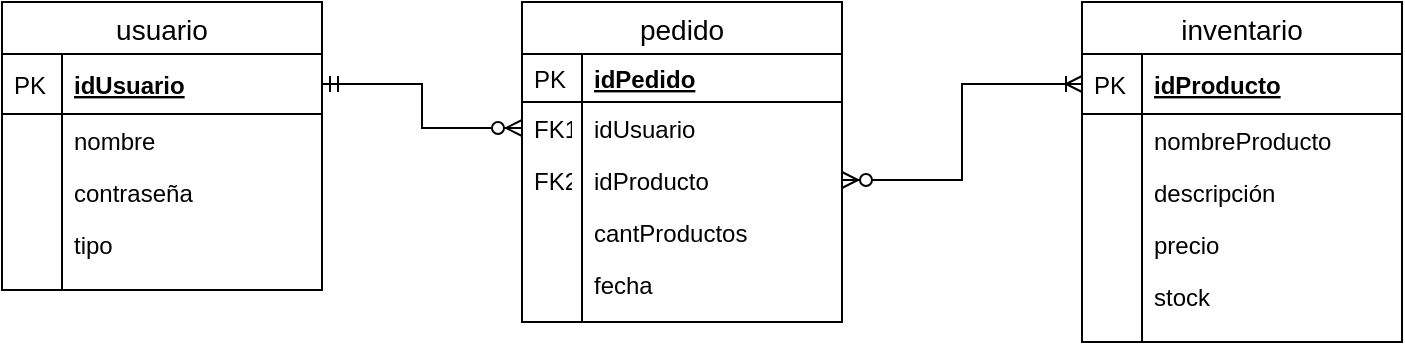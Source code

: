 <mxfile version="13.0.9" type="device"><diagram id="KDemeg7BtNrogVO4BNH2" name="Page-1"><mxGraphModel dx="723" dy="402" grid="1" gridSize="10" guides="1" tooltips="1" connect="1" arrows="1" fold="1" page="1" pageScale="1" pageWidth="827" pageHeight="1169" math="0" shadow="0"><root><mxCell id="0"/><mxCell id="1" parent="0"/><mxCell id="gkwN-QmTjfxm9r2lcZiT-63" style="edgeStyle=orthogonalEdgeStyle;rounded=0;orthogonalLoop=1;jettySize=auto;html=1;endArrow=ERzeroToMany;endFill=1;startArrow=ERmandOne;startFill=0;exitX=1;exitY=0.5;exitDx=0;exitDy=0;entryX=0;entryY=0.5;entryDx=0;entryDy=0;" edge="1" parent="1" source="gkwN-QmTjfxm9r2lcZiT-23" target="gkwN-QmTjfxm9r2lcZiT-47"><mxGeometry relative="1" as="geometry"><mxPoint x="360" y="142" as="targetPoint"/><mxPoint x="270" y="110" as="sourcePoint"/><Array as="points"><mxPoint x="310" y="111"/><mxPoint x="310" y="133"/></Array></mxGeometry></mxCell><mxCell id="gkwN-QmTjfxm9r2lcZiT-22" value="usuario" style="swimlane;fontStyle=0;childLayout=stackLayout;horizontal=1;startSize=26;horizontalStack=0;resizeParent=1;resizeParentMax=0;resizeLast=0;collapsible=1;marginBottom=0;align=center;fontSize=14;" vertex="1" parent="1"><mxGeometry x="100" y="70" width="160" height="144" as="geometry"/></mxCell><mxCell id="gkwN-QmTjfxm9r2lcZiT-23" value="idUsuario" style="shape=partialRectangle;top=0;left=0;right=0;bottom=1;align=left;verticalAlign=middle;fillColor=none;spacingLeft=34;spacingRight=4;overflow=hidden;rotatable=0;points=[[0,0.5],[1,0.5]];portConstraint=eastwest;dropTarget=0;fontStyle=5;fontSize=12;" vertex="1" parent="gkwN-QmTjfxm9r2lcZiT-22"><mxGeometry y="26" width="160" height="30" as="geometry"/></mxCell><mxCell id="gkwN-QmTjfxm9r2lcZiT-24" value="PK" style="shape=partialRectangle;top=0;left=0;bottom=0;fillColor=none;align=left;verticalAlign=middle;spacingLeft=4;spacingRight=4;overflow=hidden;rotatable=0;points=[];portConstraint=eastwest;part=1;fontSize=12;" vertex="1" connectable="0" parent="gkwN-QmTjfxm9r2lcZiT-23"><mxGeometry width="30" height="30" as="geometry"/></mxCell><mxCell id="gkwN-QmTjfxm9r2lcZiT-25" value="nombre" style="shape=partialRectangle;top=0;left=0;right=0;bottom=0;align=left;verticalAlign=top;fillColor=none;spacingLeft=34;spacingRight=4;overflow=hidden;rotatable=0;points=[[0,0.5],[1,0.5]];portConstraint=eastwest;dropTarget=0;fontSize=12;" vertex="1" parent="gkwN-QmTjfxm9r2lcZiT-22"><mxGeometry y="56" width="160" height="26" as="geometry"/></mxCell><mxCell id="gkwN-QmTjfxm9r2lcZiT-26" value="" style="shape=partialRectangle;top=0;left=0;bottom=0;fillColor=none;align=left;verticalAlign=top;spacingLeft=4;spacingRight=4;overflow=hidden;rotatable=0;points=[];portConstraint=eastwest;part=1;fontSize=12;" vertex="1" connectable="0" parent="gkwN-QmTjfxm9r2lcZiT-25"><mxGeometry width="30" height="26" as="geometry"/></mxCell><mxCell id="gkwN-QmTjfxm9r2lcZiT-27" value="contraseña" style="shape=partialRectangle;top=0;left=0;right=0;bottom=0;align=left;verticalAlign=top;fillColor=none;spacingLeft=34;spacingRight=4;overflow=hidden;rotatable=0;points=[[0,0.5],[1,0.5]];portConstraint=eastwest;dropTarget=0;fontSize=12;" vertex="1" parent="gkwN-QmTjfxm9r2lcZiT-22"><mxGeometry y="82" width="160" height="26" as="geometry"/></mxCell><mxCell id="gkwN-QmTjfxm9r2lcZiT-28" value="" style="shape=partialRectangle;top=0;left=0;bottom=0;fillColor=none;align=left;verticalAlign=top;spacingLeft=4;spacingRight=4;overflow=hidden;rotatable=0;points=[];portConstraint=eastwest;part=1;fontSize=12;" vertex="1" connectable="0" parent="gkwN-QmTjfxm9r2lcZiT-27"><mxGeometry width="30" height="26" as="geometry"/></mxCell><mxCell id="gkwN-QmTjfxm9r2lcZiT-29" value="tipo" style="shape=partialRectangle;top=0;left=0;right=0;bottom=0;align=left;verticalAlign=top;fillColor=none;spacingLeft=34;spacingRight=4;overflow=hidden;rotatable=0;points=[[0,0.5],[1,0.5]];portConstraint=eastwest;dropTarget=0;fontSize=12;" vertex="1" parent="gkwN-QmTjfxm9r2lcZiT-22"><mxGeometry y="108" width="160" height="26" as="geometry"/></mxCell><mxCell id="gkwN-QmTjfxm9r2lcZiT-30" value="" style="shape=partialRectangle;top=0;left=0;bottom=0;fillColor=none;align=left;verticalAlign=top;spacingLeft=4;spacingRight=4;overflow=hidden;rotatable=0;points=[];portConstraint=eastwest;part=1;fontSize=12;" vertex="1" connectable="0" parent="gkwN-QmTjfxm9r2lcZiT-29"><mxGeometry width="30" height="26" as="geometry"/></mxCell><mxCell id="gkwN-QmTjfxm9r2lcZiT-31" value="" style="shape=partialRectangle;top=0;left=0;right=0;bottom=0;align=left;verticalAlign=top;fillColor=none;spacingLeft=34;spacingRight=4;overflow=hidden;rotatable=0;points=[[0,0.5],[1,0.5]];portConstraint=eastwest;dropTarget=0;fontSize=12;" vertex="1" parent="gkwN-QmTjfxm9r2lcZiT-22"><mxGeometry y="134" width="160" height="10" as="geometry"/></mxCell><mxCell id="gkwN-QmTjfxm9r2lcZiT-32" value="" style="shape=partialRectangle;top=0;left=0;bottom=0;fillColor=none;align=left;verticalAlign=top;spacingLeft=4;spacingRight=4;overflow=hidden;rotatable=0;points=[];portConstraint=eastwest;part=1;fontSize=12;" vertex="1" connectable="0" parent="gkwN-QmTjfxm9r2lcZiT-31"><mxGeometry width="30" height="10" as="geometry"/></mxCell><mxCell id="gkwN-QmTjfxm9r2lcZiT-44" value="pedido" style="swimlane;fontStyle=0;childLayout=stackLayout;horizontal=1;startSize=26;horizontalStack=0;resizeParent=1;resizeParentMax=0;resizeLast=0;collapsible=1;marginBottom=0;align=center;fontSize=14;" vertex="1" parent="1"><mxGeometry x="360" y="70" width="160" height="160" as="geometry"/></mxCell><mxCell id="gkwN-QmTjfxm9r2lcZiT-45" value="idPedido" style="shape=partialRectangle;top=0;left=0;right=0;bottom=1;align=left;verticalAlign=middle;fillColor=none;spacingLeft=34;spacingRight=4;overflow=hidden;rotatable=0;points=[[0,0.5],[1,0.5]];portConstraint=eastwest;dropTarget=0;fontStyle=5;fontSize=12;" vertex="1" parent="gkwN-QmTjfxm9r2lcZiT-44"><mxGeometry y="26" width="160" height="24" as="geometry"/></mxCell><mxCell id="gkwN-QmTjfxm9r2lcZiT-46" value="PK" style="shape=partialRectangle;top=0;left=0;bottom=0;fillColor=none;align=left;verticalAlign=middle;spacingLeft=4;spacingRight=4;overflow=hidden;rotatable=0;points=[];portConstraint=eastwest;part=1;fontSize=12;" vertex="1" connectable="0" parent="gkwN-QmTjfxm9r2lcZiT-45"><mxGeometry width="30" height="24" as="geometry"/></mxCell><mxCell id="gkwN-QmTjfxm9r2lcZiT-47" value="idUsuario" style="shape=partialRectangle;top=0;left=0;right=0;bottom=0;align=left;verticalAlign=top;fillColor=none;spacingLeft=34;spacingRight=4;overflow=hidden;rotatable=0;points=[[0,0.5],[1,0.5]];portConstraint=eastwest;dropTarget=0;fontSize=12;" vertex="1" parent="gkwN-QmTjfxm9r2lcZiT-44"><mxGeometry y="50" width="160" height="26" as="geometry"/></mxCell><mxCell id="gkwN-QmTjfxm9r2lcZiT-48" value="FK1" style="shape=partialRectangle;top=0;left=0;bottom=0;fillColor=none;align=left;verticalAlign=top;spacingLeft=4;spacingRight=4;overflow=hidden;rotatable=0;points=[];portConstraint=eastwest;part=1;fontSize=12;" vertex="1" connectable="0" parent="gkwN-QmTjfxm9r2lcZiT-47"><mxGeometry width="30" height="26" as="geometry"/></mxCell><mxCell id="gkwN-QmTjfxm9r2lcZiT-49" value="idProducto" style="shape=partialRectangle;top=0;left=0;right=0;bottom=0;align=left;verticalAlign=top;fillColor=none;spacingLeft=34;spacingRight=4;overflow=hidden;rotatable=0;points=[[0,0.5],[1,0.5]];portConstraint=eastwest;dropTarget=0;fontSize=12;" vertex="1" parent="gkwN-QmTjfxm9r2lcZiT-44"><mxGeometry y="76" width="160" height="26" as="geometry"/></mxCell><mxCell id="gkwN-QmTjfxm9r2lcZiT-50" value="FK2" style="shape=partialRectangle;top=0;left=0;bottom=0;fillColor=none;align=left;verticalAlign=top;spacingLeft=4;spacingRight=4;overflow=hidden;rotatable=0;points=[];portConstraint=eastwest;part=1;fontSize=12;" vertex="1" connectable="0" parent="gkwN-QmTjfxm9r2lcZiT-49"><mxGeometry width="30" height="26" as="geometry"/></mxCell><mxCell id="gkwN-QmTjfxm9r2lcZiT-51" value="cantProductos" style="shape=partialRectangle;top=0;left=0;right=0;bottom=0;align=left;verticalAlign=top;fillColor=none;spacingLeft=34;spacingRight=4;overflow=hidden;rotatable=0;points=[[0,0.5],[1,0.5]];portConstraint=eastwest;dropTarget=0;fontSize=12;" vertex="1" parent="gkwN-QmTjfxm9r2lcZiT-44"><mxGeometry y="102" width="160" height="26" as="geometry"/></mxCell><mxCell id="gkwN-QmTjfxm9r2lcZiT-52" value="" style="shape=partialRectangle;top=0;left=0;bottom=0;fillColor=none;align=left;verticalAlign=top;spacingLeft=4;spacingRight=4;overflow=hidden;rotatable=0;points=[];portConstraint=eastwest;part=1;fontSize=12;" vertex="1" connectable="0" parent="gkwN-QmTjfxm9r2lcZiT-51"><mxGeometry width="30" height="26" as="geometry"/></mxCell><mxCell id="gkwN-QmTjfxm9r2lcZiT-53" value="fecha" style="shape=partialRectangle;top=0;left=0;right=0;bottom=0;align=left;verticalAlign=top;fillColor=none;spacingLeft=34;spacingRight=4;overflow=hidden;rotatable=0;points=[[0,0.5],[1,0.5]];portConstraint=eastwest;dropTarget=0;fontSize=12;" vertex="1" parent="gkwN-QmTjfxm9r2lcZiT-44"><mxGeometry y="128" width="160" height="32" as="geometry"/></mxCell><mxCell id="gkwN-QmTjfxm9r2lcZiT-54" value="" style="shape=partialRectangle;top=0;left=0;bottom=0;fillColor=none;align=left;verticalAlign=top;spacingLeft=4;spacingRight=4;overflow=hidden;rotatable=0;points=[];portConstraint=eastwest;part=1;fontSize=12;" vertex="1" connectable="0" parent="gkwN-QmTjfxm9r2lcZiT-53"><mxGeometry width="30" height="32" as="geometry"/></mxCell><mxCell id="gkwN-QmTjfxm9r2lcZiT-33" value="inventario" style="swimlane;fontStyle=0;childLayout=stackLayout;horizontal=1;startSize=26;horizontalStack=0;resizeParent=1;resizeParentMax=0;resizeLast=0;collapsible=1;marginBottom=0;align=center;fontSize=14;" vertex="1" parent="1"><mxGeometry x="640" y="70" width="160" height="170" as="geometry"/></mxCell><mxCell id="gkwN-QmTjfxm9r2lcZiT-34" value="idProducto" style="shape=partialRectangle;top=0;left=0;right=0;bottom=1;align=left;verticalAlign=middle;fillColor=none;spacingLeft=34;spacingRight=4;overflow=hidden;rotatable=0;points=[[0,0.5],[1,0.5]];portConstraint=eastwest;dropTarget=0;fontStyle=5;fontSize=12;" vertex="1" parent="gkwN-QmTjfxm9r2lcZiT-33"><mxGeometry y="26" width="160" height="30" as="geometry"/></mxCell><mxCell id="gkwN-QmTjfxm9r2lcZiT-35" value="PK" style="shape=partialRectangle;top=0;left=0;bottom=0;fillColor=none;align=left;verticalAlign=middle;spacingLeft=4;spacingRight=4;overflow=hidden;rotatable=0;points=[];portConstraint=eastwest;part=1;fontSize=12;" vertex="1" connectable="0" parent="gkwN-QmTjfxm9r2lcZiT-34"><mxGeometry width="30" height="30" as="geometry"/></mxCell><mxCell id="gkwN-QmTjfxm9r2lcZiT-36" value="nombreProducto" style="shape=partialRectangle;top=0;left=0;right=0;bottom=0;align=left;verticalAlign=top;fillColor=none;spacingLeft=34;spacingRight=4;overflow=hidden;rotatable=0;points=[[0,0.5],[1,0.5]];portConstraint=eastwest;dropTarget=0;fontSize=12;" vertex="1" parent="gkwN-QmTjfxm9r2lcZiT-33"><mxGeometry y="56" width="160" height="26" as="geometry"/></mxCell><mxCell id="gkwN-QmTjfxm9r2lcZiT-37" value="" style="shape=partialRectangle;top=0;left=0;bottom=0;fillColor=none;align=left;verticalAlign=top;spacingLeft=4;spacingRight=4;overflow=hidden;rotatable=0;points=[];portConstraint=eastwest;part=1;fontSize=12;" vertex="1" connectable="0" parent="gkwN-QmTjfxm9r2lcZiT-36"><mxGeometry width="30" height="26" as="geometry"/></mxCell><mxCell id="gkwN-QmTjfxm9r2lcZiT-38" value="descripción" style="shape=partialRectangle;top=0;left=0;right=0;bottom=0;align=left;verticalAlign=top;fillColor=none;spacingLeft=34;spacingRight=4;overflow=hidden;rotatable=0;points=[[0,0.5],[1,0.5]];portConstraint=eastwest;dropTarget=0;fontSize=12;" vertex="1" parent="gkwN-QmTjfxm9r2lcZiT-33"><mxGeometry y="82" width="160" height="26" as="geometry"/></mxCell><mxCell id="gkwN-QmTjfxm9r2lcZiT-39" value="" style="shape=partialRectangle;top=0;left=0;bottom=0;fillColor=none;align=left;verticalAlign=top;spacingLeft=4;spacingRight=4;overflow=hidden;rotatable=0;points=[];portConstraint=eastwest;part=1;fontSize=12;" vertex="1" connectable="0" parent="gkwN-QmTjfxm9r2lcZiT-38"><mxGeometry width="30" height="26" as="geometry"/></mxCell><mxCell id="gkwN-QmTjfxm9r2lcZiT-40" value="precio" style="shape=partialRectangle;top=0;left=0;right=0;bottom=0;align=left;verticalAlign=top;fillColor=none;spacingLeft=34;spacingRight=4;overflow=hidden;rotatable=0;points=[[0,0.5],[1,0.5]];portConstraint=eastwest;dropTarget=0;fontSize=12;" vertex="1" parent="gkwN-QmTjfxm9r2lcZiT-33"><mxGeometry y="108" width="160" height="26" as="geometry"/></mxCell><mxCell id="gkwN-QmTjfxm9r2lcZiT-41" value="" style="shape=partialRectangle;top=0;left=0;bottom=0;fillColor=none;align=left;verticalAlign=top;spacingLeft=4;spacingRight=4;overflow=hidden;rotatable=0;points=[];portConstraint=eastwest;part=1;fontSize=12;" vertex="1" connectable="0" parent="gkwN-QmTjfxm9r2lcZiT-40"><mxGeometry width="30" height="26" as="geometry"/></mxCell><mxCell id="gkwN-QmTjfxm9r2lcZiT-42" value="stock" style="shape=partialRectangle;top=0;left=0;right=0;bottom=0;align=left;verticalAlign=top;fillColor=none;spacingLeft=34;spacingRight=4;overflow=hidden;rotatable=0;points=[[0,0.5],[1,0.5]];portConstraint=eastwest;dropTarget=0;fontSize=12;" vertex="1" parent="gkwN-QmTjfxm9r2lcZiT-33"><mxGeometry y="134" width="160" height="36" as="geometry"/></mxCell><mxCell id="gkwN-QmTjfxm9r2lcZiT-43" value="" style="shape=partialRectangle;top=0;left=0;bottom=0;fillColor=none;align=left;verticalAlign=top;spacingLeft=4;spacingRight=4;overflow=hidden;rotatable=0;points=[];portConstraint=eastwest;part=1;fontSize=12;" vertex="1" connectable="0" parent="gkwN-QmTjfxm9r2lcZiT-42"><mxGeometry width="30" height="36" as="geometry"/></mxCell><mxCell id="gkwN-QmTjfxm9r2lcZiT-65" style="edgeStyle=orthogonalEdgeStyle;rounded=0;orthogonalLoop=1;jettySize=auto;html=1;entryX=0;entryY=0.5;entryDx=0;entryDy=0;startArrow=ERzeroToMany;startFill=1;endArrow=ERoneToMany;endFill=0;" edge="1" parent="1" source="gkwN-QmTjfxm9r2lcZiT-49" target="gkwN-QmTjfxm9r2lcZiT-34"><mxGeometry relative="1" as="geometry"/></mxCell></root></mxGraphModel></diagram></mxfile>